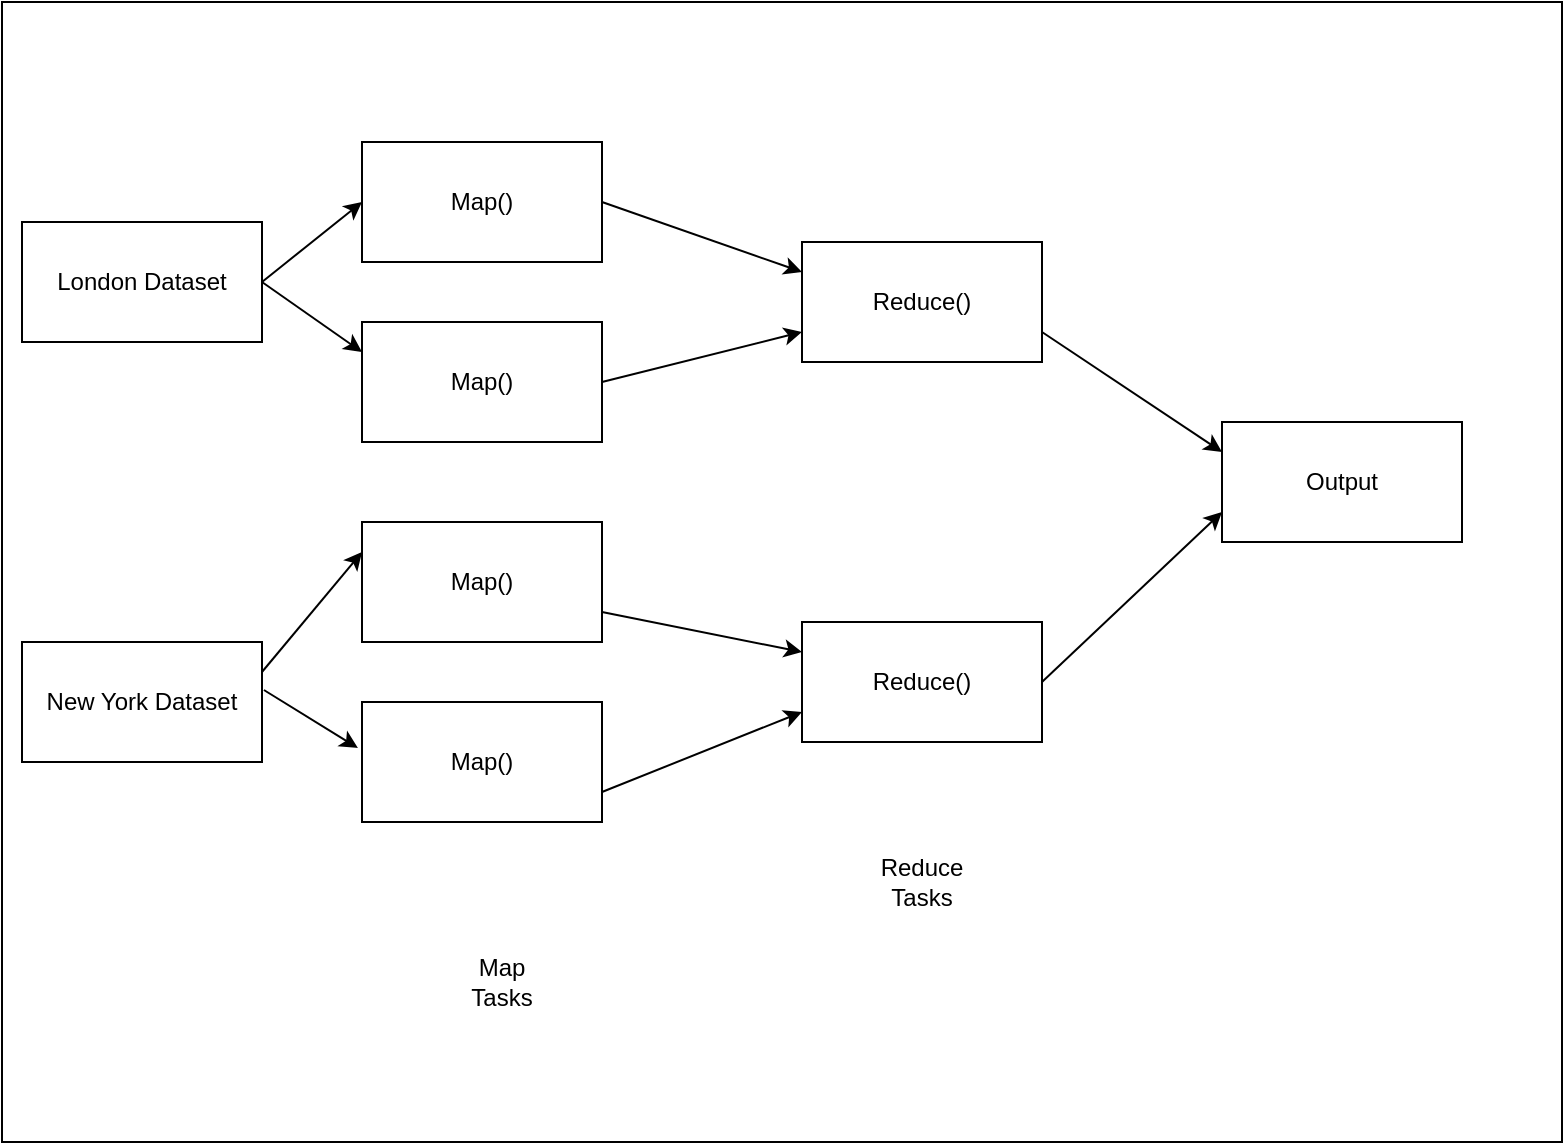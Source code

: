 <mxfile version="12.4.3" type="device" pages="1"><diagram id="m26XHnGcUQv-geHNEIa_" name="Page-1"><mxGraphModel dx="1422" dy="762" grid="1" gridSize="10" guides="1" tooltips="1" connect="1" arrows="1" fold="1" page="1" pageScale="1" pageWidth="850" pageHeight="1100" math="0" shadow="0"><root><mxCell id="0"/><mxCell id="1" parent="0"/><mxCell id="258LBOaQrAZbmoroK6tH-20" value="" style="rounded=0;whiteSpace=wrap;html=1;" vertex="1" parent="1"><mxGeometry y="20" width="780" height="570" as="geometry"/></mxCell><mxCell id="258LBOaQrAZbmoroK6tH-1" value="London Dataset" style="rounded=0;whiteSpace=wrap;html=1;" vertex="1" parent="1"><mxGeometry x="10" y="130" width="120" height="60" as="geometry"/></mxCell><mxCell id="258LBOaQrAZbmoroK6tH-2" value="Map()" style="rounded=0;whiteSpace=wrap;html=1;" vertex="1" parent="1"><mxGeometry x="180" y="90" width="120" height="60" as="geometry"/></mxCell><mxCell id="258LBOaQrAZbmoroK6tH-3" value="Map()" style="rounded=0;whiteSpace=wrap;html=1;" vertex="1" parent="1"><mxGeometry x="180" y="180" width="120" height="60" as="geometry"/></mxCell><mxCell id="258LBOaQrAZbmoroK6tH-4" value="Map()" style="rounded=0;whiteSpace=wrap;html=1;" vertex="1" parent="1"><mxGeometry x="180" y="280" width="120" height="60" as="geometry"/></mxCell><mxCell id="258LBOaQrAZbmoroK6tH-5" value="Map()" style="rounded=0;whiteSpace=wrap;html=1;" vertex="1" parent="1"><mxGeometry x="180" y="370" width="120" height="60" as="geometry"/></mxCell><mxCell id="258LBOaQrAZbmoroK6tH-6" value="Reduce()" style="rounded=0;whiteSpace=wrap;html=1;" vertex="1" parent="1"><mxGeometry x="400" y="140" width="120" height="60" as="geometry"/></mxCell><mxCell id="258LBOaQrAZbmoroK6tH-7" value="Reduce()" style="rounded=0;whiteSpace=wrap;html=1;" vertex="1" parent="1"><mxGeometry x="400" y="330" width="120" height="60" as="geometry"/></mxCell><mxCell id="258LBOaQrAZbmoroK6tH-8" value="Output" style="rounded=0;whiteSpace=wrap;html=1;" vertex="1" parent="1"><mxGeometry x="610" y="230" width="120" height="60" as="geometry"/></mxCell><mxCell id="258LBOaQrAZbmoroK6tH-9" value="New York Dataset" style="rounded=0;whiteSpace=wrap;html=1;" vertex="1" parent="1"><mxGeometry x="10" y="340" width="120" height="60" as="geometry"/></mxCell><mxCell id="258LBOaQrAZbmoroK6tH-10" value="" style="endArrow=classic;html=1;exitX=1;exitY=0.5;exitDx=0;exitDy=0;entryX=0;entryY=0.5;entryDx=0;entryDy=0;" edge="1" parent="1" source="258LBOaQrAZbmoroK6tH-1" target="258LBOaQrAZbmoroK6tH-2"><mxGeometry width="50" height="50" relative="1" as="geometry"><mxPoint x="90" y="270" as="sourcePoint"/><mxPoint x="140" y="220" as="targetPoint"/></mxGeometry></mxCell><mxCell id="258LBOaQrAZbmoroK6tH-11" value="" style="endArrow=classic;html=1;entryX=0;entryY=0.25;entryDx=0;entryDy=0;" edge="1" parent="1" target="258LBOaQrAZbmoroK6tH-3"><mxGeometry width="50" height="50" relative="1" as="geometry"><mxPoint x="130" y="160" as="sourcePoint"/><mxPoint x="190" y="230" as="targetPoint"/></mxGeometry></mxCell><mxCell id="258LBOaQrAZbmoroK6tH-12" value="" style="endArrow=classic;html=1;exitX=1;exitY=0.25;exitDx=0;exitDy=0;entryX=0;entryY=0.25;entryDx=0;entryDy=0;" edge="1" parent="1" source="258LBOaQrAZbmoroK6tH-9" target="258LBOaQrAZbmoroK6tH-4"><mxGeometry width="50" height="50" relative="1" as="geometry"><mxPoint x="120" y="300" as="sourcePoint"/><mxPoint x="170" y="250" as="targetPoint"/></mxGeometry></mxCell><mxCell id="258LBOaQrAZbmoroK6tH-13" value="" style="endArrow=classic;html=1;exitX=1.008;exitY=0.4;exitDx=0;exitDy=0;exitPerimeter=0;entryX=-0.017;entryY=0.383;entryDx=0;entryDy=0;entryPerimeter=0;" edge="1" parent="1" source="258LBOaQrAZbmoroK6tH-9" target="258LBOaQrAZbmoroK6tH-5"><mxGeometry width="50" height="50" relative="1" as="geometry"><mxPoint x="100" y="510" as="sourcePoint"/><mxPoint x="150" y="460" as="targetPoint"/></mxGeometry></mxCell><mxCell id="258LBOaQrAZbmoroK6tH-14" value="" style="endArrow=classic;html=1;exitX=1;exitY=0.5;exitDx=0;exitDy=0;entryX=0;entryY=0.25;entryDx=0;entryDy=0;" edge="1" parent="1" source="258LBOaQrAZbmoroK6tH-2" target="258LBOaQrAZbmoroK6tH-6"><mxGeometry width="50" height="50" relative="1" as="geometry"><mxPoint x="320" y="250" as="sourcePoint"/><mxPoint x="390" y="180" as="targetPoint"/></mxGeometry></mxCell><mxCell id="258LBOaQrAZbmoroK6tH-15" value="" style="endArrow=classic;html=1;exitX=1;exitY=0.5;exitDx=0;exitDy=0;entryX=0;entryY=0.75;entryDx=0;entryDy=0;" edge="1" parent="1" source="258LBOaQrAZbmoroK6tH-3" target="258LBOaQrAZbmoroK6tH-6"><mxGeometry width="50" height="50" relative="1" as="geometry"><mxPoint x="400" y="260" as="sourcePoint"/><mxPoint x="450" y="210" as="targetPoint"/></mxGeometry></mxCell><mxCell id="258LBOaQrAZbmoroK6tH-16" value="" style="endArrow=classic;html=1;exitX=1;exitY=0.75;exitDx=0;exitDy=0;entryX=0;entryY=0.25;entryDx=0;entryDy=0;" edge="1" parent="1" source="258LBOaQrAZbmoroK6tH-4" target="258LBOaQrAZbmoroK6tH-7"><mxGeometry width="50" height="50" relative="1" as="geometry"><mxPoint x="340" y="320" as="sourcePoint"/><mxPoint x="390" y="270" as="targetPoint"/></mxGeometry></mxCell><mxCell id="258LBOaQrAZbmoroK6tH-17" value="" style="endArrow=classic;html=1;exitX=1;exitY=0.75;exitDx=0;exitDy=0;entryX=0;entryY=0.75;entryDx=0;entryDy=0;" edge="1" parent="1" source="258LBOaQrAZbmoroK6tH-5" target="258LBOaQrAZbmoroK6tH-7"><mxGeometry width="50" height="50" relative="1" as="geometry"><mxPoint x="340" y="460" as="sourcePoint"/><mxPoint x="390" y="410" as="targetPoint"/></mxGeometry></mxCell><mxCell id="258LBOaQrAZbmoroK6tH-18" value="" style="endArrow=classic;html=1;exitX=1;exitY=0.75;exitDx=0;exitDy=0;entryX=0;entryY=0.25;entryDx=0;entryDy=0;" edge="1" parent="1" source="258LBOaQrAZbmoroK6tH-6" target="258LBOaQrAZbmoroK6tH-8"><mxGeometry width="50" height="50" relative="1" as="geometry"><mxPoint x="560" y="230" as="sourcePoint"/><mxPoint x="610" y="180" as="targetPoint"/></mxGeometry></mxCell><mxCell id="258LBOaQrAZbmoroK6tH-19" value="" style="endArrow=classic;html=1;exitX=1;exitY=0.5;exitDx=0;exitDy=0;entryX=0;entryY=0.75;entryDx=0;entryDy=0;" edge="1" parent="1" source="258LBOaQrAZbmoroK6tH-7" target="258LBOaQrAZbmoroK6tH-8"><mxGeometry width="50" height="50" relative="1" as="geometry"><mxPoint x="670" y="390" as="sourcePoint"/><mxPoint x="720" y="340" as="targetPoint"/></mxGeometry></mxCell><mxCell id="258LBOaQrAZbmoroK6tH-21" value="Map Tasks" style="text;html=1;strokeColor=none;fillColor=none;align=center;verticalAlign=middle;whiteSpace=wrap;rounded=0;" vertex="1" parent="1"><mxGeometry x="230" y="500" width="40" height="20" as="geometry"/></mxCell><mxCell id="258LBOaQrAZbmoroK6tH-22" value="Reduce Tasks" style="text;html=1;strokeColor=none;fillColor=none;align=center;verticalAlign=middle;whiteSpace=wrap;rounded=0;" vertex="1" parent="1"><mxGeometry x="440" y="450" width="40" height="20" as="geometry"/></mxCell></root></mxGraphModel></diagram></mxfile>